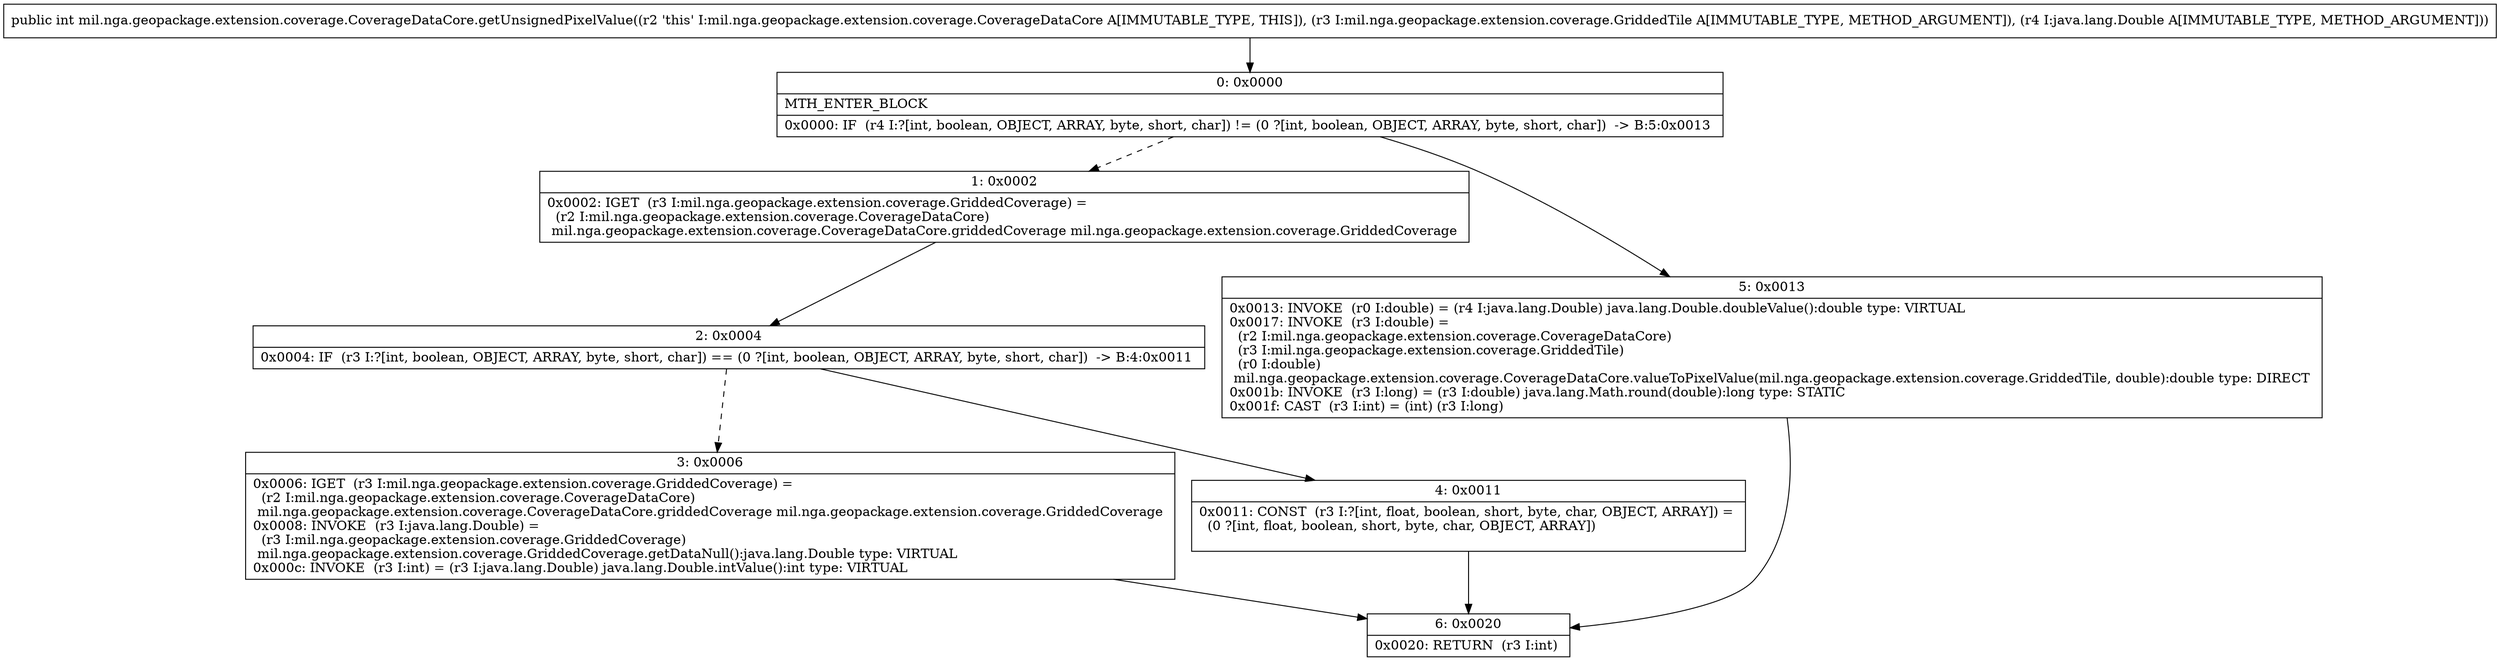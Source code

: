 digraph "CFG formil.nga.geopackage.extension.coverage.CoverageDataCore.getUnsignedPixelValue(Lmil\/nga\/geopackage\/extension\/coverage\/GriddedTile;Ljava\/lang\/Double;)I" {
Node_0 [shape=record,label="{0\:\ 0x0000|MTH_ENTER_BLOCK\l|0x0000: IF  (r4 I:?[int, boolean, OBJECT, ARRAY, byte, short, char]) != (0 ?[int, boolean, OBJECT, ARRAY, byte, short, char])  \-\> B:5:0x0013 \l}"];
Node_1 [shape=record,label="{1\:\ 0x0002|0x0002: IGET  (r3 I:mil.nga.geopackage.extension.coverage.GriddedCoverage) = \l  (r2 I:mil.nga.geopackage.extension.coverage.CoverageDataCore)\l mil.nga.geopackage.extension.coverage.CoverageDataCore.griddedCoverage mil.nga.geopackage.extension.coverage.GriddedCoverage \l}"];
Node_2 [shape=record,label="{2\:\ 0x0004|0x0004: IF  (r3 I:?[int, boolean, OBJECT, ARRAY, byte, short, char]) == (0 ?[int, boolean, OBJECT, ARRAY, byte, short, char])  \-\> B:4:0x0011 \l}"];
Node_3 [shape=record,label="{3\:\ 0x0006|0x0006: IGET  (r3 I:mil.nga.geopackage.extension.coverage.GriddedCoverage) = \l  (r2 I:mil.nga.geopackage.extension.coverage.CoverageDataCore)\l mil.nga.geopackage.extension.coverage.CoverageDataCore.griddedCoverage mil.nga.geopackage.extension.coverage.GriddedCoverage \l0x0008: INVOKE  (r3 I:java.lang.Double) = \l  (r3 I:mil.nga.geopackage.extension.coverage.GriddedCoverage)\l mil.nga.geopackage.extension.coverage.GriddedCoverage.getDataNull():java.lang.Double type: VIRTUAL \l0x000c: INVOKE  (r3 I:int) = (r3 I:java.lang.Double) java.lang.Double.intValue():int type: VIRTUAL \l}"];
Node_4 [shape=record,label="{4\:\ 0x0011|0x0011: CONST  (r3 I:?[int, float, boolean, short, byte, char, OBJECT, ARRAY]) = \l  (0 ?[int, float, boolean, short, byte, char, OBJECT, ARRAY])\l \l}"];
Node_5 [shape=record,label="{5\:\ 0x0013|0x0013: INVOKE  (r0 I:double) = (r4 I:java.lang.Double) java.lang.Double.doubleValue():double type: VIRTUAL \l0x0017: INVOKE  (r3 I:double) = \l  (r2 I:mil.nga.geopackage.extension.coverage.CoverageDataCore)\l  (r3 I:mil.nga.geopackage.extension.coverage.GriddedTile)\l  (r0 I:double)\l mil.nga.geopackage.extension.coverage.CoverageDataCore.valueToPixelValue(mil.nga.geopackage.extension.coverage.GriddedTile, double):double type: DIRECT \l0x001b: INVOKE  (r3 I:long) = (r3 I:double) java.lang.Math.round(double):long type: STATIC \l0x001f: CAST  (r3 I:int) = (int) (r3 I:long) \l}"];
Node_6 [shape=record,label="{6\:\ 0x0020|0x0020: RETURN  (r3 I:int) \l}"];
MethodNode[shape=record,label="{public int mil.nga.geopackage.extension.coverage.CoverageDataCore.getUnsignedPixelValue((r2 'this' I:mil.nga.geopackage.extension.coverage.CoverageDataCore A[IMMUTABLE_TYPE, THIS]), (r3 I:mil.nga.geopackage.extension.coverage.GriddedTile A[IMMUTABLE_TYPE, METHOD_ARGUMENT]), (r4 I:java.lang.Double A[IMMUTABLE_TYPE, METHOD_ARGUMENT])) }"];
MethodNode -> Node_0;
Node_0 -> Node_1[style=dashed];
Node_0 -> Node_5;
Node_1 -> Node_2;
Node_2 -> Node_3[style=dashed];
Node_2 -> Node_4;
Node_3 -> Node_6;
Node_4 -> Node_6;
Node_5 -> Node_6;
}


